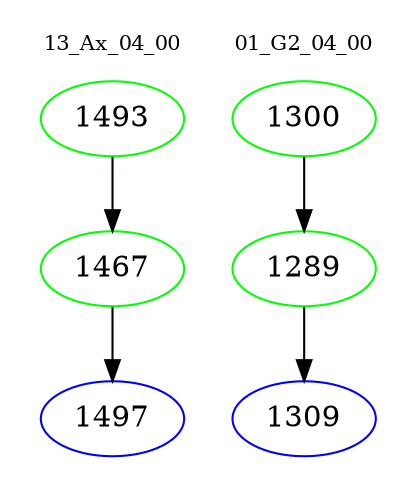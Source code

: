 digraph{
subgraph cluster_0 {
color = white
label = "13_Ax_04_00";
fontsize=10;
T0_1493 [label="1493", color="green"]
T0_1493 -> T0_1467 [color="black"]
T0_1467 [label="1467", color="green"]
T0_1467 -> T0_1497 [color="black"]
T0_1497 [label="1497", color="blue"]
}
subgraph cluster_1 {
color = white
label = "01_G2_04_00";
fontsize=10;
T1_1300 [label="1300", color="green"]
T1_1300 -> T1_1289 [color="black"]
T1_1289 [label="1289", color="green"]
T1_1289 -> T1_1309 [color="black"]
T1_1309 [label="1309", color="blue"]
}
}
